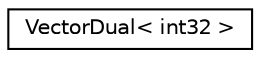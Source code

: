 digraph "Graphical Class Hierarchy"
{
 // LATEX_PDF_SIZE
  edge [fontname="Helvetica",fontsize="10",labelfontname="Helvetica",labelfontsize="10"];
  node [fontname="Helvetica",fontsize="10",shape=record];
  rankdir="LR";
  Node0 [label="VectorDual\< int32 \>",height=0.2,width=0.4,color="black", fillcolor="white", style="filled",URL="$classpFlow_1_1VectorDual.html",tooltip=" "];
}
